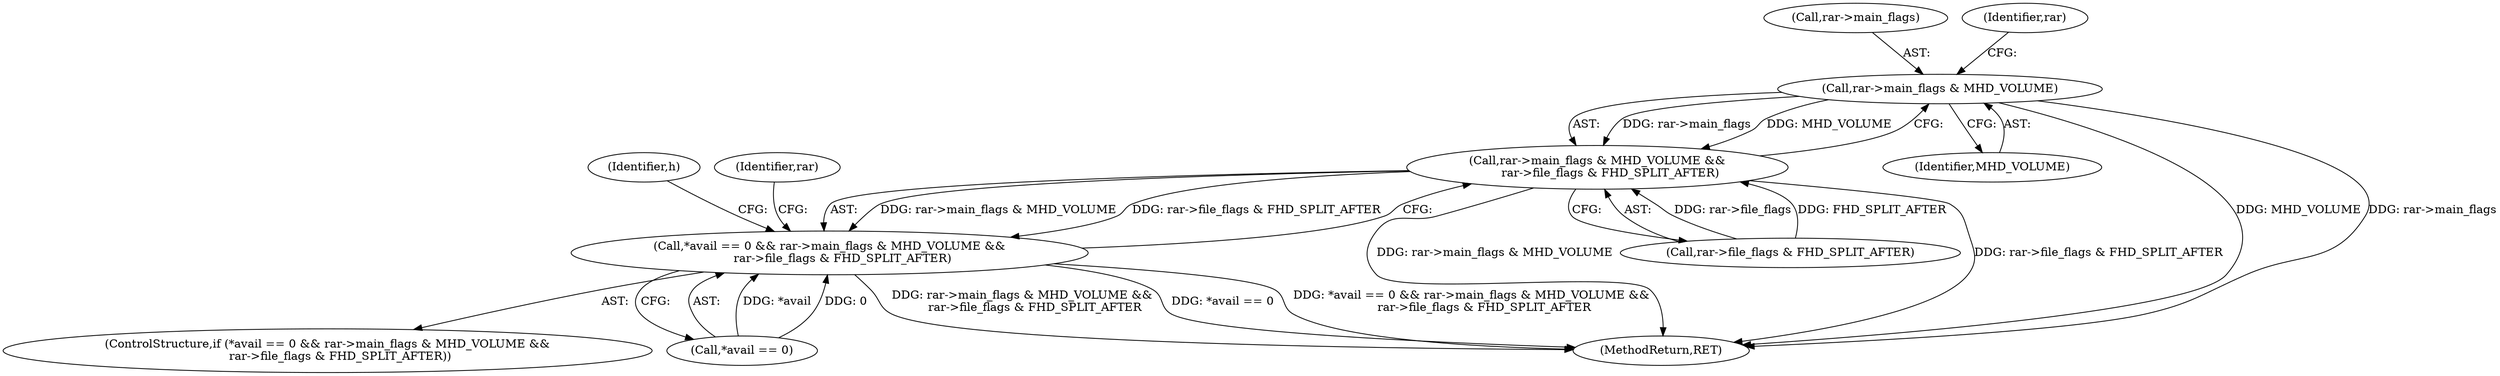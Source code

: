digraph "0_libarchive_bfcfe6f04ed20db2504db8a254d1f40a1d84eb28@API" {
"1000181" [label="(Call,rar->main_flags & MHD_VOLUME)"];
"1000180" [label="(Call,rar->main_flags & MHD_VOLUME &&\n       rar->file_flags & FHD_SPLIT_AFTER)"];
"1000175" [label="(Call,*avail == 0 && rar->main_flags & MHD_VOLUME &&\n       rar->file_flags & FHD_SPLIT_AFTER)"];
"1000180" [label="(Call,rar->main_flags & MHD_VOLUME &&\n       rar->file_flags & FHD_SPLIT_AFTER)"];
"1000182" [label="(Call,rar->main_flags)"];
"1000174" [label="(ControlStructure,if (*avail == 0 && rar->main_flags & MHD_VOLUME &&\n       rar->file_flags & FHD_SPLIT_AFTER))"];
"1000186" [label="(Call,rar->file_flags & FHD_SPLIT_AFTER)"];
"1000238" [label="(Identifier,h)"];
"1000185" [label="(Identifier,MHD_VOLUME)"];
"1000175" [label="(Call,*avail == 0 && rar->main_flags & MHD_VOLUME &&\n       rar->file_flags & FHD_SPLIT_AFTER)"];
"1000194" [label="(Identifier,rar)"];
"1000176" [label="(Call,*avail == 0)"];
"1000181" [label="(Call,rar->main_flags & MHD_VOLUME)"];
"1000239" [label="(MethodReturn,RET)"];
"1000188" [label="(Identifier,rar)"];
"1000181" -> "1000180"  [label="AST: "];
"1000181" -> "1000185"  [label="CFG: "];
"1000182" -> "1000181"  [label="AST: "];
"1000185" -> "1000181"  [label="AST: "];
"1000188" -> "1000181"  [label="CFG: "];
"1000180" -> "1000181"  [label="CFG: "];
"1000181" -> "1000239"  [label="DDG: MHD_VOLUME"];
"1000181" -> "1000239"  [label="DDG: rar->main_flags"];
"1000181" -> "1000180"  [label="DDG: rar->main_flags"];
"1000181" -> "1000180"  [label="DDG: MHD_VOLUME"];
"1000180" -> "1000175"  [label="AST: "];
"1000180" -> "1000186"  [label="CFG: "];
"1000186" -> "1000180"  [label="AST: "];
"1000175" -> "1000180"  [label="CFG: "];
"1000180" -> "1000239"  [label="DDG: rar->main_flags & MHD_VOLUME"];
"1000180" -> "1000239"  [label="DDG: rar->file_flags & FHD_SPLIT_AFTER"];
"1000180" -> "1000175"  [label="DDG: rar->main_flags & MHD_VOLUME"];
"1000180" -> "1000175"  [label="DDG: rar->file_flags & FHD_SPLIT_AFTER"];
"1000186" -> "1000180"  [label="DDG: rar->file_flags"];
"1000186" -> "1000180"  [label="DDG: FHD_SPLIT_AFTER"];
"1000175" -> "1000174"  [label="AST: "];
"1000175" -> "1000176"  [label="CFG: "];
"1000176" -> "1000175"  [label="AST: "];
"1000194" -> "1000175"  [label="CFG: "];
"1000238" -> "1000175"  [label="CFG: "];
"1000175" -> "1000239"  [label="DDG: rar->main_flags & MHD_VOLUME &&\n       rar->file_flags & FHD_SPLIT_AFTER"];
"1000175" -> "1000239"  [label="DDG: *avail == 0"];
"1000175" -> "1000239"  [label="DDG: *avail == 0 && rar->main_flags & MHD_VOLUME &&\n       rar->file_flags & FHD_SPLIT_AFTER"];
"1000176" -> "1000175"  [label="DDG: *avail"];
"1000176" -> "1000175"  [label="DDG: 0"];
}
